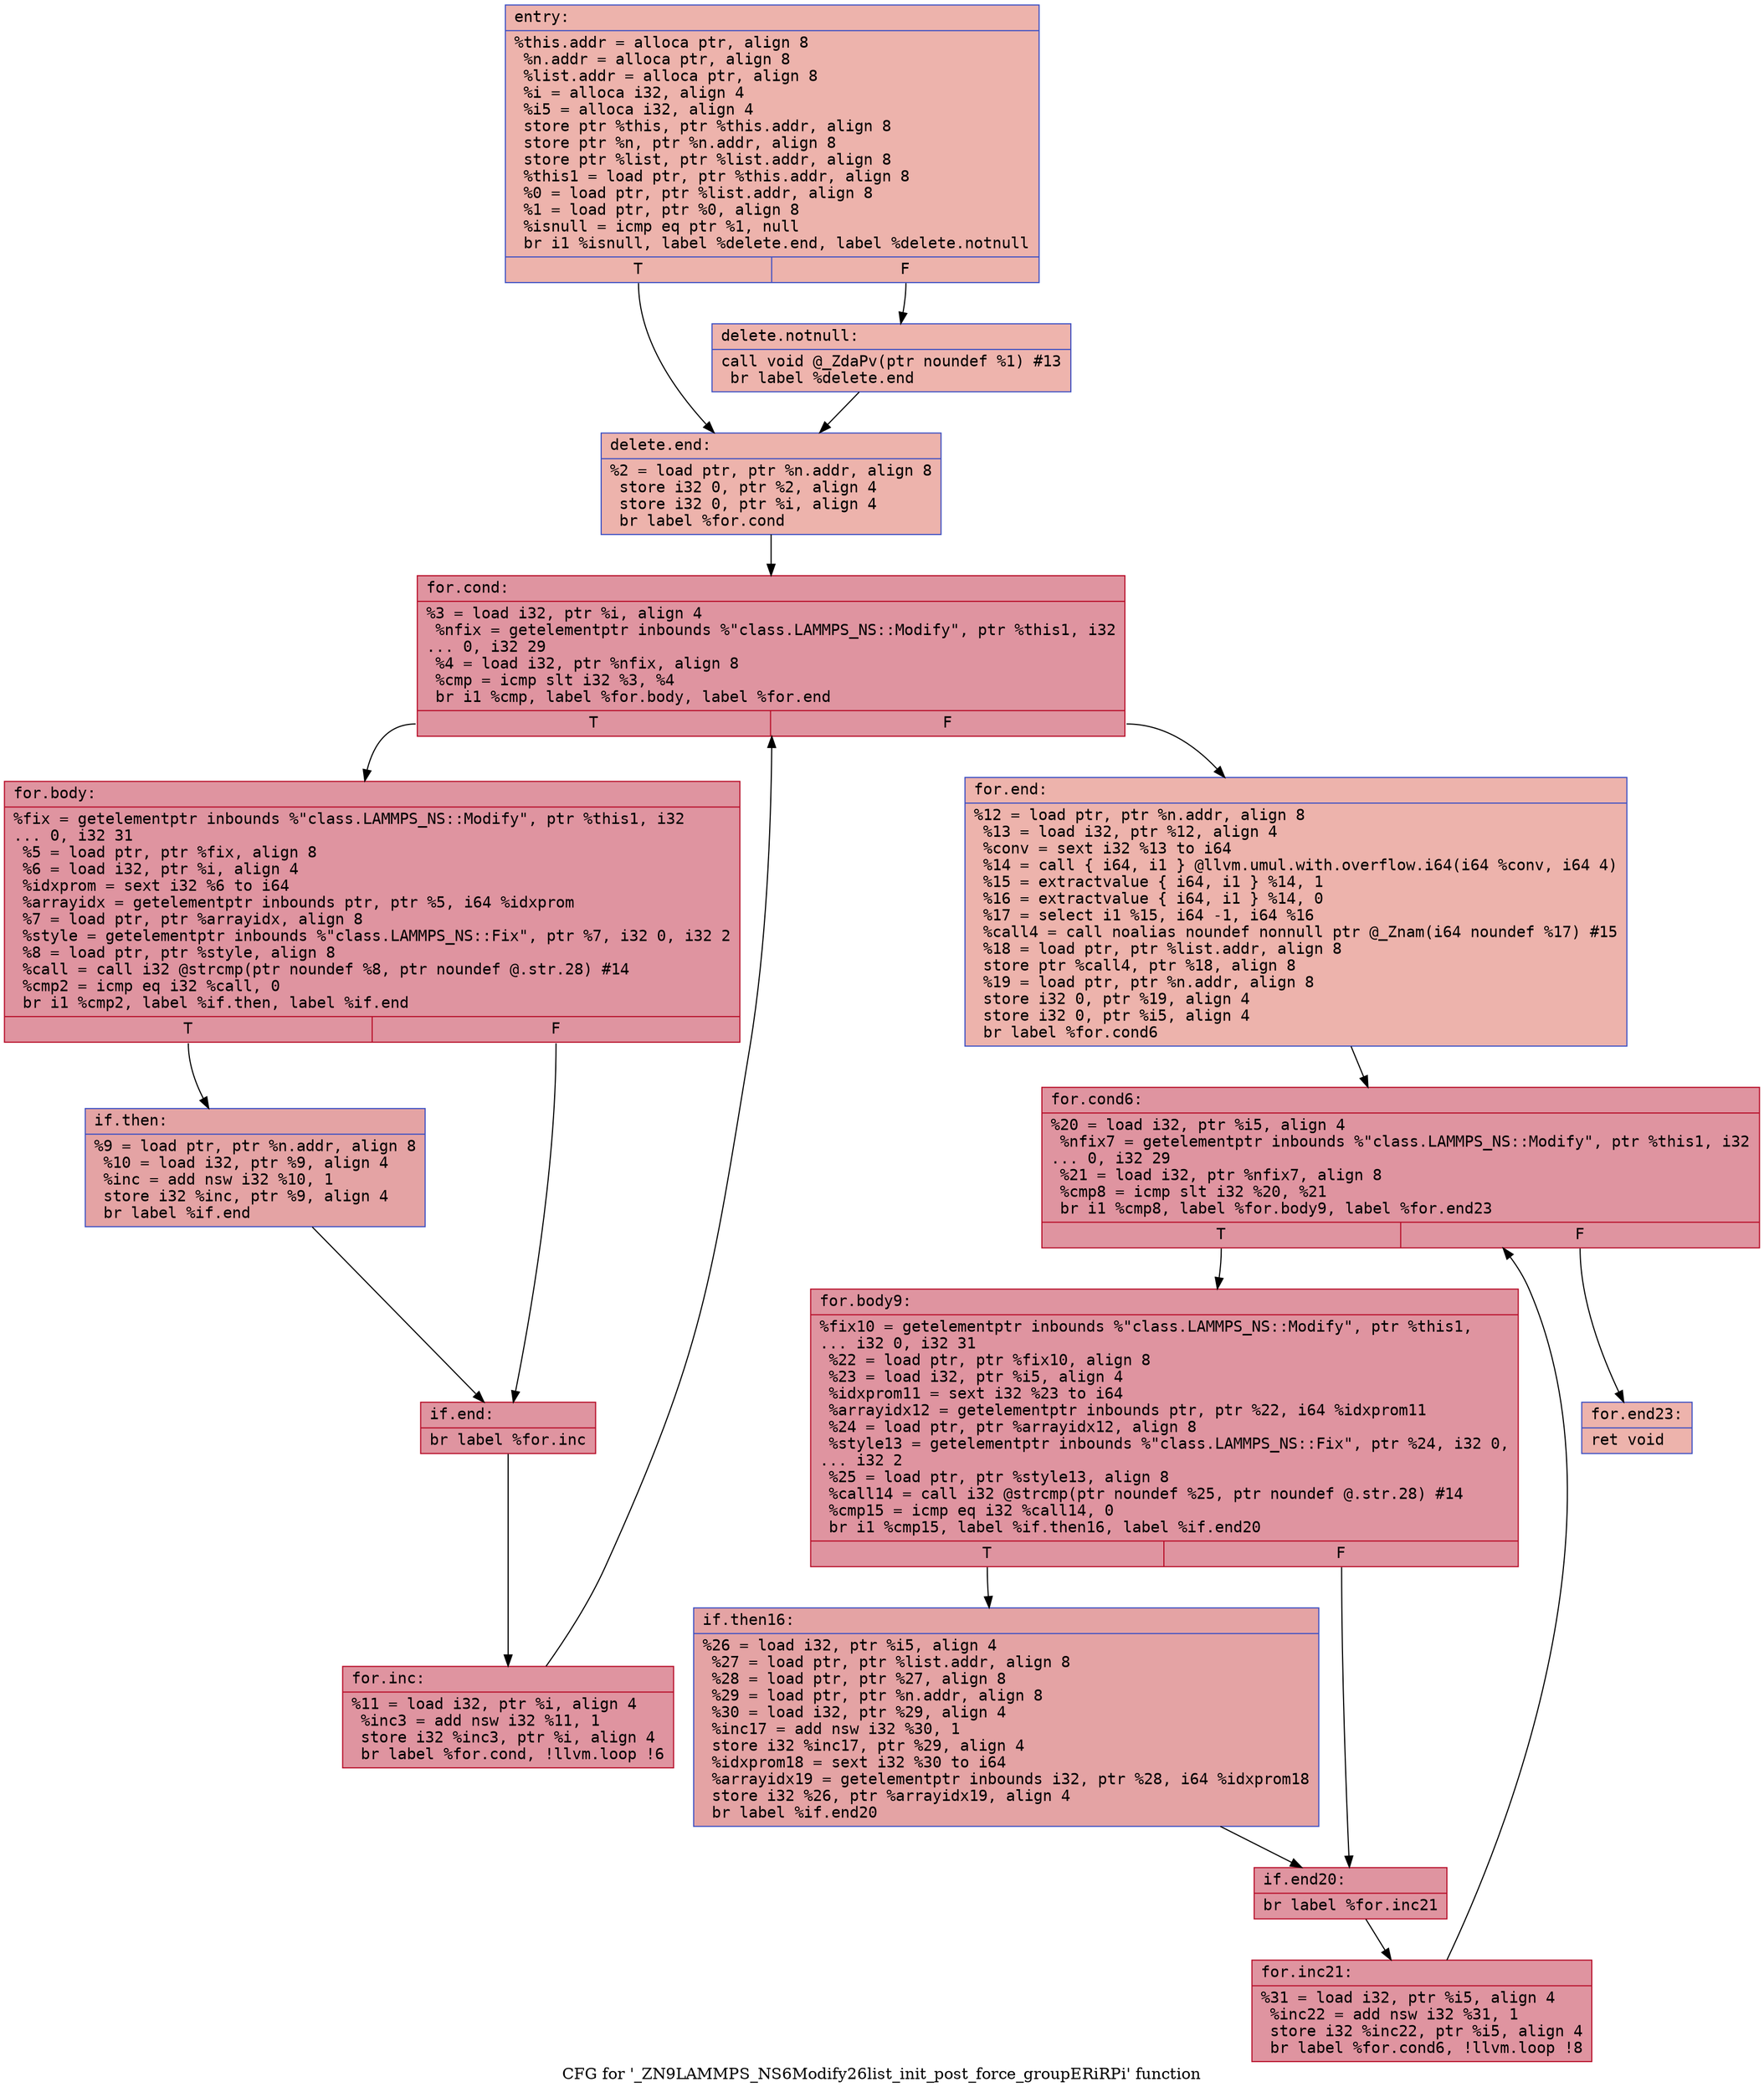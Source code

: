 digraph "CFG for '_ZN9LAMMPS_NS6Modify26list_init_post_force_groupERiRPi' function" {
	label="CFG for '_ZN9LAMMPS_NS6Modify26list_init_post_force_groupERiRPi' function";

	Node0x561f1627fc70 [shape=record,color="#3d50c3ff", style=filled, fillcolor="#d6524470" fontname="Courier",label="{entry:\l|  %this.addr = alloca ptr, align 8\l  %n.addr = alloca ptr, align 8\l  %list.addr = alloca ptr, align 8\l  %i = alloca i32, align 4\l  %i5 = alloca i32, align 4\l  store ptr %this, ptr %this.addr, align 8\l  store ptr %n, ptr %n.addr, align 8\l  store ptr %list, ptr %list.addr, align 8\l  %this1 = load ptr, ptr %this.addr, align 8\l  %0 = load ptr, ptr %list.addr, align 8\l  %1 = load ptr, ptr %0, align 8\l  %isnull = icmp eq ptr %1, null\l  br i1 %isnull, label %delete.end, label %delete.notnull\l|{<s0>T|<s1>F}}"];
	Node0x561f1627fc70:s0 -> Node0x561f16280370[tooltip="entry -> delete.end\nProbability 37.50%" ];
	Node0x561f1627fc70:s1 -> Node0x561f162803f0[tooltip="entry -> delete.notnull\nProbability 62.50%" ];
	Node0x561f162803f0 [shape=record,color="#3d50c3ff", style=filled, fillcolor="#d8564670" fontname="Courier",label="{delete.notnull:\l|  call void @_ZdaPv(ptr noundef %1) #13\l  br label %delete.end\l}"];
	Node0x561f162803f0 -> Node0x561f16280370[tooltip="delete.notnull -> delete.end\nProbability 100.00%" ];
	Node0x561f16280370 [shape=record,color="#3d50c3ff", style=filled, fillcolor="#d6524470" fontname="Courier",label="{delete.end:\l|  %2 = load ptr, ptr %n.addr, align 8\l  store i32 0, ptr %2, align 4\l  store i32 0, ptr %i, align 4\l  br label %for.cond\l}"];
	Node0x561f16280370 -> Node0x561f16280a20[tooltip="delete.end -> for.cond\nProbability 100.00%" ];
	Node0x561f16280a20 [shape=record,color="#b70d28ff", style=filled, fillcolor="#b70d2870" fontname="Courier",label="{for.cond:\l|  %3 = load i32, ptr %i, align 4\l  %nfix = getelementptr inbounds %\"class.LAMMPS_NS::Modify\", ptr %this1, i32\l... 0, i32 29\l  %4 = load i32, ptr %nfix, align 8\l  %cmp = icmp slt i32 %3, %4\l  br i1 %cmp, label %for.body, label %for.end\l|{<s0>T|<s1>F}}"];
	Node0x561f16280a20:s0 -> Node0x561f16280d80[tooltip="for.cond -> for.body\nProbability 96.88%" ];
	Node0x561f16280a20:s1 -> Node0x561f16280e00[tooltip="for.cond -> for.end\nProbability 3.12%" ];
	Node0x561f16280d80 [shape=record,color="#b70d28ff", style=filled, fillcolor="#b70d2870" fontname="Courier",label="{for.body:\l|  %fix = getelementptr inbounds %\"class.LAMMPS_NS::Modify\", ptr %this1, i32\l... 0, i32 31\l  %5 = load ptr, ptr %fix, align 8\l  %6 = load i32, ptr %i, align 4\l  %idxprom = sext i32 %6 to i64\l  %arrayidx = getelementptr inbounds ptr, ptr %5, i64 %idxprom\l  %7 = load ptr, ptr %arrayidx, align 8\l  %style = getelementptr inbounds %\"class.LAMMPS_NS::Fix\", ptr %7, i32 0, i32 2\l  %8 = load ptr, ptr %style, align 8\l  %call = call i32 @strcmp(ptr noundef %8, ptr noundef @.str.28) #14\l  %cmp2 = icmp eq i32 %call, 0\l  br i1 %cmp2, label %if.then, label %if.end\l|{<s0>T|<s1>F}}"];
	Node0x561f16280d80:s0 -> Node0x561f162816c0[tooltip="for.body -> if.then\nProbability 37.50%" ];
	Node0x561f16280d80:s1 -> Node0x561f16280470[tooltip="for.body -> if.end\nProbability 62.50%" ];
	Node0x561f162816c0 [shape=record,color="#3d50c3ff", style=filled, fillcolor="#c32e3170" fontname="Courier",label="{if.then:\l|  %9 = load ptr, ptr %n.addr, align 8\l  %10 = load i32, ptr %9, align 4\l  %inc = add nsw i32 %10, 1\l  store i32 %inc, ptr %9, align 4\l  br label %if.end\l}"];
	Node0x561f162816c0 -> Node0x561f16280470[tooltip="if.then -> if.end\nProbability 100.00%" ];
	Node0x561f16280470 [shape=record,color="#b70d28ff", style=filled, fillcolor="#b70d2870" fontname="Courier",label="{if.end:\l|  br label %for.inc\l}"];
	Node0x561f16280470 -> Node0x561f16281c90[tooltip="if.end -> for.inc\nProbability 100.00%" ];
	Node0x561f16281c90 [shape=record,color="#b70d28ff", style=filled, fillcolor="#b70d2870" fontname="Courier",label="{for.inc:\l|  %11 = load i32, ptr %i, align 4\l  %inc3 = add nsw i32 %11, 1\l  store i32 %inc3, ptr %i, align 4\l  br label %for.cond, !llvm.loop !6\l}"];
	Node0x561f16281c90 -> Node0x561f16280a20[tooltip="for.inc -> for.cond\nProbability 100.00%" ];
	Node0x561f16280e00 [shape=record,color="#3d50c3ff", style=filled, fillcolor="#d6524470" fontname="Courier",label="{for.end:\l|  %12 = load ptr, ptr %n.addr, align 8\l  %13 = load i32, ptr %12, align 4\l  %conv = sext i32 %13 to i64\l  %14 = call \{ i64, i1 \} @llvm.umul.with.overflow.i64(i64 %conv, i64 4)\l  %15 = extractvalue \{ i64, i1 \} %14, 1\l  %16 = extractvalue \{ i64, i1 \} %14, 0\l  %17 = select i1 %15, i64 -1, i64 %16\l  %call4 = call noalias noundef nonnull ptr @_Znam(i64 noundef %17) #15\l  %18 = load ptr, ptr %list.addr, align 8\l  store ptr %call4, ptr %18, align 8\l  %19 = load ptr, ptr %n.addr, align 8\l  store i32 0, ptr %19, align 4\l  store i32 0, ptr %i5, align 4\l  br label %for.cond6\l}"];
	Node0x561f16280e00 -> Node0x561f16282960[tooltip="for.end -> for.cond6\nProbability 100.00%" ];
	Node0x561f16282960 [shape=record,color="#b70d28ff", style=filled, fillcolor="#b70d2870" fontname="Courier",label="{for.cond6:\l|  %20 = load i32, ptr %i5, align 4\l  %nfix7 = getelementptr inbounds %\"class.LAMMPS_NS::Modify\", ptr %this1, i32\l... 0, i32 29\l  %21 = load i32, ptr %nfix7, align 8\l  %cmp8 = icmp slt i32 %20, %21\l  br i1 %cmp8, label %for.body9, label %for.end23\l|{<s0>T|<s1>F}}"];
	Node0x561f16282960:s0 -> Node0x561f16282cb0[tooltip="for.cond6 -> for.body9\nProbability 96.88%" ];
	Node0x561f16282960:s1 -> Node0x561f16282d00[tooltip="for.cond6 -> for.end23\nProbability 3.12%" ];
	Node0x561f16282cb0 [shape=record,color="#b70d28ff", style=filled, fillcolor="#b70d2870" fontname="Courier",label="{for.body9:\l|  %fix10 = getelementptr inbounds %\"class.LAMMPS_NS::Modify\", ptr %this1,\l... i32 0, i32 31\l  %22 = load ptr, ptr %fix10, align 8\l  %23 = load i32, ptr %i5, align 4\l  %idxprom11 = sext i32 %23 to i64\l  %arrayidx12 = getelementptr inbounds ptr, ptr %22, i64 %idxprom11\l  %24 = load ptr, ptr %arrayidx12, align 8\l  %style13 = getelementptr inbounds %\"class.LAMMPS_NS::Fix\", ptr %24, i32 0,\l... i32 2\l  %25 = load ptr, ptr %style13, align 8\l  %call14 = call i32 @strcmp(ptr noundef %25, ptr noundef @.str.28) #14\l  %cmp15 = icmp eq i32 %call14, 0\l  br i1 %cmp15, label %if.then16, label %if.end20\l|{<s0>T|<s1>F}}"];
	Node0x561f16282cb0:s0 -> Node0x561f16283560[tooltip="for.body9 -> if.then16\nProbability 37.50%" ];
	Node0x561f16282cb0:s1 -> Node0x561f162835e0[tooltip="for.body9 -> if.end20\nProbability 62.50%" ];
	Node0x561f16283560 [shape=record,color="#3d50c3ff", style=filled, fillcolor="#c32e3170" fontname="Courier",label="{if.then16:\l|  %26 = load i32, ptr %i5, align 4\l  %27 = load ptr, ptr %list.addr, align 8\l  %28 = load ptr, ptr %27, align 8\l  %29 = load ptr, ptr %n.addr, align 8\l  %30 = load i32, ptr %29, align 4\l  %inc17 = add nsw i32 %30, 1\l  store i32 %inc17, ptr %29, align 4\l  %idxprom18 = sext i32 %30 to i64\l  %arrayidx19 = getelementptr inbounds i32, ptr %28, i64 %idxprom18\l  store i32 %26, ptr %arrayidx19, align 4\l  br label %if.end20\l}"];
	Node0x561f16283560 -> Node0x561f162835e0[tooltip="if.then16 -> if.end20\nProbability 100.00%" ];
	Node0x561f162835e0 [shape=record,color="#b70d28ff", style=filled, fillcolor="#b70d2870" fontname="Courier",label="{if.end20:\l|  br label %for.inc21\l}"];
	Node0x561f162835e0 -> Node0x561f16283d60[tooltip="if.end20 -> for.inc21\nProbability 100.00%" ];
	Node0x561f16283d60 [shape=record,color="#b70d28ff", style=filled, fillcolor="#b70d2870" fontname="Courier",label="{for.inc21:\l|  %31 = load i32, ptr %i5, align 4\l  %inc22 = add nsw i32 %31, 1\l  store i32 %inc22, ptr %i5, align 4\l  br label %for.cond6, !llvm.loop !8\l}"];
	Node0x561f16283d60 -> Node0x561f16282960[tooltip="for.inc21 -> for.cond6\nProbability 100.00%" ];
	Node0x561f16282d00 [shape=record,color="#3d50c3ff", style=filled, fillcolor="#d6524470" fontname="Courier",label="{for.end23:\l|  ret void\l}"];
}
